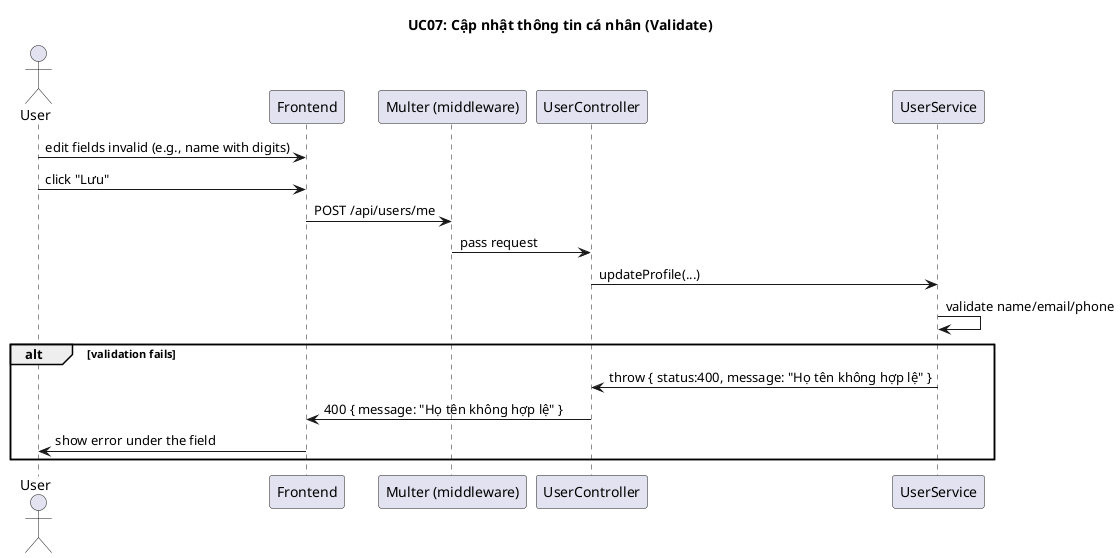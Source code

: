 @startuml UC07_ValidationErrors

title UC07: Cập nhật thông tin cá nhân (Validate)
actor User
participant Frontend
participant Multer as "Multer (middleware)"
participant UserController
participant UserService

User -> Frontend: edit fields invalid (e.g., name with digits)
User -> Frontend: click "Lưu"
Frontend -> Multer: POST /api/users/me
Multer -> UserController: pass request
UserController -> UserService: updateProfile(...)
UserService -> UserService: validate name/email/phone
alt validation fails
  UserService -> UserController: throw { status:400, message: "Họ tên không hợp lệ" }
  UserController -> Frontend: 400 { message: "Họ tên không hợp lệ" }
  Frontend -> User: show error under the field
end
@enduml
